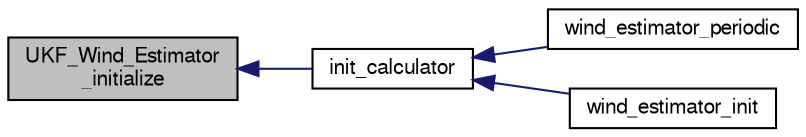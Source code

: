 digraph "UKF_Wind_Estimator_initialize"
{
  edge [fontname="FreeSans",fontsize="10",labelfontname="FreeSans",labelfontsize="10"];
  node [fontname="FreeSans",fontsize="10",shape=record];
  rankdir="LR";
  Node1 [label="UKF_Wind_Estimator\l_initialize",height=0.2,width=0.4,color="black", fillcolor="grey75", style="filled", fontcolor="black"];
  Node1 -> Node2 [dir="back",color="midnightblue",fontsize="10",style="solid",fontname="FreeSans"];
  Node2 [label="init_calculator",height=0.2,width=0.4,color="black", fillcolor="white", style="filled",URL="$wind__estimator_8c.html#a74cc0278d635a265eaeb50c18bbaf1d4"];
  Node2 -> Node3 [dir="back",color="midnightblue",fontsize="10",style="solid",fontname="FreeSans"];
  Node3 [label="wind_estimator_periodic",height=0.2,width=0.4,color="black", fillcolor="white", style="filled",URL="$wind__estimator_8h.html#a0a4f52d63873704d3581f69f44d71751"];
  Node2 -> Node4 [dir="back",color="midnightblue",fontsize="10",style="solid",fontname="FreeSans"];
  Node4 [label="wind_estimator_init",height=0.2,width=0.4,color="black", fillcolor="white", style="filled",URL="$wind__estimator_8h.html#aeba75f12b0ae0a57b4269345a348e779"];
}
